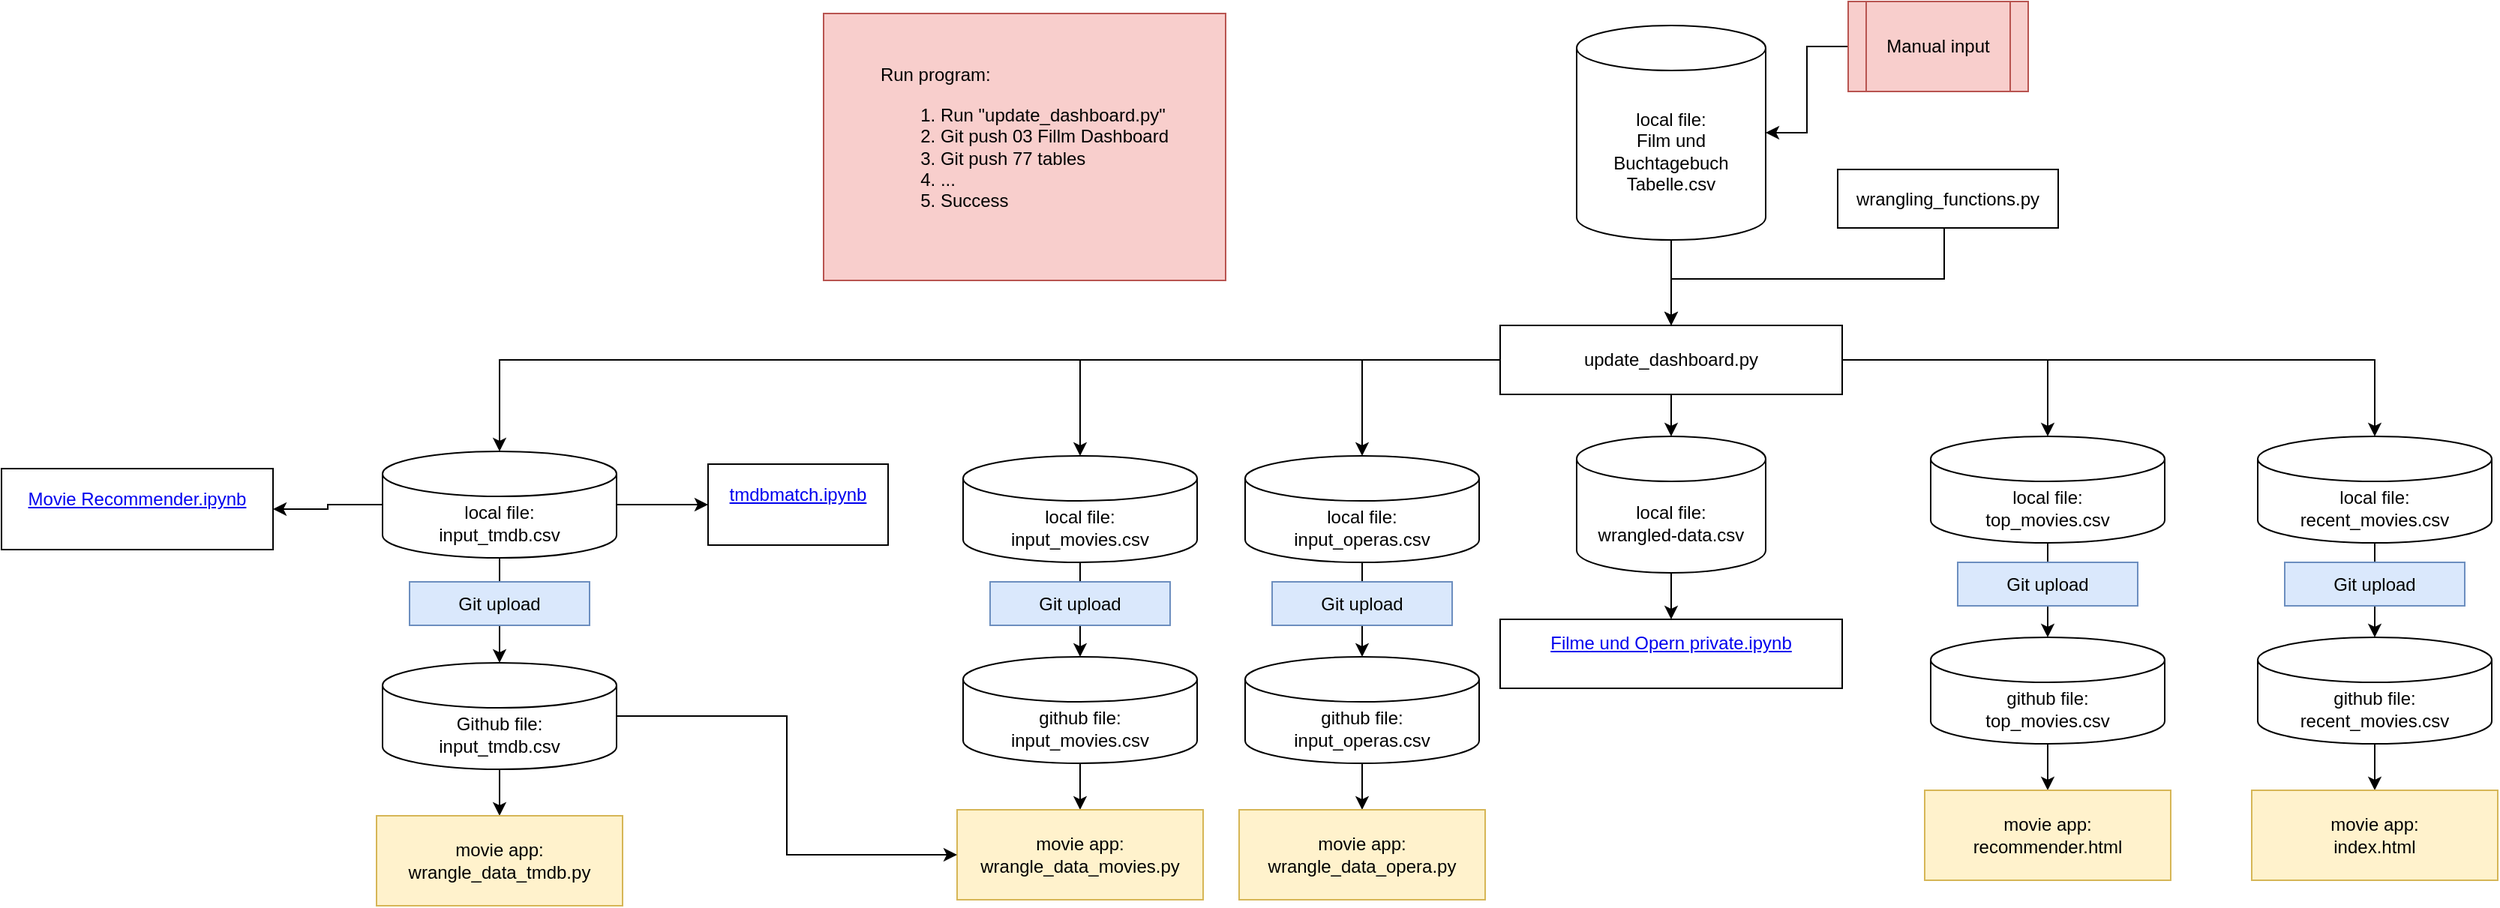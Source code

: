 <mxfile version="18.1.3" type="github">
  <diagram id="Zmv_30nIT3G1Nc5Q77fU" name="Page-1">
    <mxGraphModel dx="2222" dy="1116" grid="0" gridSize="10" guides="1" tooltips="1" connect="1" arrows="1" fold="1" page="0" pageScale="1" pageWidth="827" pageHeight="1169" math="0" shadow="0">
      <root>
        <mxCell id="0" />
        <mxCell id="1" parent="0" />
        <mxCell id="QEp2L6PEctv4l-9vnAkM-6" style="edgeStyle=orthogonalEdgeStyle;rounded=0;orthogonalLoop=1;jettySize=auto;html=1;exitX=0.5;exitY=1;exitDx=0;exitDy=0;exitPerimeter=0;entryX=0.5;entryY=0;entryDx=0;entryDy=0;" parent="1" source="Ts85mT_bDLmugQmWIPTJ-1" target="QEp2L6PEctv4l-9vnAkM-1" edge="1">
          <mxGeometry relative="1" as="geometry" />
        </mxCell>
        <mxCell id="Ts85mT_bDLmugQmWIPTJ-1" value="&lt;div&gt;local file: &lt;br&gt;&lt;/div&gt;&lt;div&gt;Film und Buchtagebuch Tabelle.csv&lt;/div&gt;" style="shape=cylinder3;whiteSpace=wrap;html=1;boundedLbl=1;backgroundOutline=1;size=15;rotation=0;" parent="1" vertex="1">
          <mxGeometry x="406" y="4" width="126" height="143" as="geometry" />
        </mxCell>
        <mxCell id="q-jhtlWtcuQimejiOmJV-1" style="edgeStyle=orthogonalEdgeStyle;rounded=0;orthogonalLoop=1;jettySize=auto;html=1;entryX=1;entryY=0.5;entryDx=0;entryDy=0;entryPerimeter=0;" edge="1" parent="1" source="Ts85mT_bDLmugQmWIPTJ-2" target="Ts85mT_bDLmugQmWIPTJ-1">
          <mxGeometry relative="1" as="geometry" />
        </mxCell>
        <mxCell id="Ts85mT_bDLmugQmWIPTJ-2" value="Manual input" style="shape=process;whiteSpace=wrap;html=1;backgroundOutline=1;fillColor=#f8cecc;strokeColor=#b85450;" parent="1" vertex="1">
          <mxGeometry x="587" y="-12" width="120" height="60" as="geometry" />
        </mxCell>
        <mxCell id="Ts85mT_bDLmugQmWIPTJ-4" value="&#xa;&lt;a class=&quot;item_link&quot; href=&quot;http://localhost:8888/notebooks/01%20Filmprojekt/Filme%20und%20Opern%20private.ipynb&quot; target=&quot;_blank&quot;&gt;&lt;span class=&quot;item_name&quot;&gt;Filme und Opern private.ipynb&lt;/span&gt;&lt;/a&gt;&#xa;&#xa;" style="rounded=0;whiteSpace=wrap;html=1;" parent="1" vertex="1">
          <mxGeometry x="355" y="400" width="228" height="46" as="geometry" />
        </mxCell>
        <mxCell id="Ts85mT_bDLmugQmWIPTJ-11" style="edgeStyle=orthogonalEdgeStyle;rounded=0;orthogonalLoop=1;jettySize=auto;html=1;exitX=0.5;exitY=1;exitDx=0;exitDy=0;exitPerimeter=0;entryX=0.5;entryY=0;entryDx=0;entryDy=0;entryPerimeter=0;" parent="1" source="Ts85mT_bDLmugQmWIPTJ-7" target="Ts85mT_bDLmugQmWIPTJ-10" edge="1">
          <mxGeometry relative="1" as="geometry" />
        </mxCell>
        <mxCell id="Ts85mT_bDLmugQmWIPTJ-7" value="&lt;div&gt;local file: &lt;br&gt;&lt;/div&gt;&lt;div&gt;input_movies.csv&lt;/div&gt;" style="shape=cylinder3;whiteSpace=wrap;html=1;boundedLbl=1;backgroundOutline=1;size=15;" parent="1" vertex="1">
          <mxGeometry x="-3" y="291" width="156" height="71" as="geometry" />
        </mxCell>
        <mxCell id="Ts85mT_bDLmugQmWIPTJ-12" style="edgeStyle=orthogonalEdgeStyle;rounded=0;orthogonalLoop=1;jettySize=auto;html=1;entryX=0.5;entryY=0;entryDx=0;entryDy=0;entryPerimeter=0;" parent="1" source="Ts85mT_bDLmugQmWIPTJ-8" target="Ts85mT_bDLmugQmWIPTJ-9" edge="1">
          <mxGeometry relative="1" as="geometry" />
        </mxCell>
        <mxCell id="Ts85mT_bDLmugQmWIPTJ-8" value="&lt;div&gt;local file: &lt;br&gt;&lt;/div&gt;&lt;div&gt;input_operas.csv&lt;/div&gt;" style="shape=cylinder3;whiteSpace=wrap;html=1;boundedLbl=1;backgroundOutline=1;size=15;" parent="1" vertex="1">
          <mxGeometry x="185" y="291" width="156" height="71" as="geometry" />
        </mxCell>
        <mxCell id="Ts85mT_bDLmugQmWIPTJ-22" style="edgeStyle=orthogonalEdgeStyle;rounded=0;orthogonalLoop=1;jettySize=auto;html=1;entryX=0.5;entryY=0;entryDx=0;entryDy=0;" parent="1" source="Ts85mT_bDLmugQmWIPTJ-9" target="Ts85mT_bDLmugQmWIPTJ-21" edge="1">
          <mxGeometry relative="1" as="geometry" />
        </mxCell>
        <mxCell id="Ts85mT_bDLmugQmWIPTJ-9" value="&lt;div&gt;github file: &lt;br&gt;&lt;/div&gt;&lt;div&gt;input_operas.csv&lt;/div&gt;" style="shape=cylinder3;whiteSpace=wrap;html=1;boundedLbl=1;backgroundOutline=1;size=15;" parent="1" vertex="1">
          <mxGeometry x="185" y="425" width="156" height="71" as="geometry" />
        </mxCell>
        <mxCell id="Ts85mT_bDLmugQmWIPTJ-18" style="edgeStyle=orthogonalEdgeStyle;rounded=0;orthogonalLoop=1;jettySize=auto;html=1;entryX=0.5;entryY=0;entryDx=0;entryDy=0;" parent="1" source="Ts85mT_bDLmugQmWIPTJ-10" target="Ts85mT_bDLmugQmWIPTJ-17" edge="1">
          <mxGeometry relative="1" as="geometry">
            <mxPoint x="75" y="550" as="targetPoint" />
          </mxGeometry>
        </mxCell>
        <mxCell id="Ts85mT_bDLmugQmWIPTJ-10" value="&lt;div&gt;github file: &lt;br&gt;&lt;/div&gt;&lt;div&gt;input_movies.csv&lt;/div&gt;" style="shape=cylinder3;whiteSpace=wrap;html=1;boundedLbl=1;backgroundOutline=1;size=15;" parent="1" vertex="1">
          <mxGeometry x="-3" y="425" width="156" height="71" as="geometry" />
        </mxCell>
        <mxCell id="Ts85mT_bDLmugQmWIPTJ-17" value="movie app:&lt;br&gt;&lt;div&gt;wrangle_data_movies.py&lt;/div&gt;" style="rounded=0;whiteSpace=wrap;html=1;fillColor=#fff2cc;strokeColor=#d6b656;" parent="1" vertex="1">
          <mxGeometry x="-7" y="527" width="164" height="60" as="geometry" />
        </mxCell>
        <mxCell id="Ts85mT_bDLmugQmWIPTJ-19" value="Git upload" style="rounded=0;whiteSpace=wrap;html=1;fillColor=#dae8fc;strokeColor=#6c8ebf;" parent="1" vertex="1">
          <mxGeometry x="15" y="375" width="120" height="29" as="geometry" />
        </mxCell>
        <mxCell id="Ts85mT_bDLmugQmWIPTJ-20" value="Git upload" style="rounded=0;whiteSpace=wrap;html=1;fillColor=#dae8fc;strokeColor=#6c8ebf;" parent="1" vertex="1">
          <mxGeometry x="203" y="375" width="120" height="29" as="geometry" />
        </mxCell>
        <mxCell id="Ts85mT_bDLmugQmWIPTJ-21" value="movie app:&lt;br&gt;&lt;div&gt;wrangle_data_opera.py&lt;/div&gt;" style="rounded=0;whiteSpace=wrap;html=1;fillColor=#fff2cc;strokeColor=#d6b656;" parent="1" vertex="1">
          <mxGeometry x="181" y="527" width="164" height="60" as="geometry" />
        </mxCell>
        <mxCell id="Ts85mT_bDLmugQmWIPTJ-23" value="&#xa;&lt;i class=&quot;item_icon running_notebook_icon icon-fixed-width&quot;&gt;&lt;/i&gt;&lt;a class=&quot;item_link&quot; href=&quot;http://localhost:8888/notebooks/01%20Filmprojekt/tmdbmatch.ipynb&quot; target=&quot;_blank&quot;&gt;&lt;span class=&quot;item_name&quot;&gt;tmdbmatch.ipynb&lt;/span&gt;&lt;/a&gt;&#xa;&#xa;" style="rounded=0;whiteSpace=wrap;html=1;" parent="1" vertex="1">
          <mxGeometry x="-173" y="296.5" width="120" height="54" as="geometry" />
        </mxCell>
        <mxCell id="Ts85mT_bDLmugQmWIPTJ-31" style="edgeStyle=orthogonalEdgeStyle;rounded=0;orthogonalLoop=1;jettySize=auto;html=1;entryX=0.5;entryY=0;entryDx=0;entryDy=0;entryPerimeter=0;" parent="1" source="Ts85mT_bDLmugQmWIPTJ-25" target="Ts85mT_bDLmugQmWIPTJ-30" edge="1">
          <mxGeometry relative="1" as="geometry" />
        </mxCell>
        <mxCell id="QEp2L6PEctv4l-9vnAkM-15" style="edgeStyle=orthogonalEdgeStyle;rounded=0;orthogonalLoop=1;jettySize=auto;html=1;entryX=0;entryY=0.5;entryDx=0;entryDy=0;" parent="1" source="Ts85mT_bDLmugQmWIPTJ-25" target="Ts85mT_bDLmugQmWIPTJ-23" edge="1">
          <mxGeometry relative="1" as="geometry" />
        </mxCell>
        <mxCell id="nMviqgkHkT_ptWmMSh8n-1" style="edgeStyle=orthogonalEdgeStyle;rounded=0;orthogonalLoop=1;jettySize=auto;html=1;entryX=1;entryY=0.5;entryDx=0;entryDy=0;" parent="1" source="Ts85mT_bDLmugQmWIPTJ-25" target="Ts85mT_bDLmugQmWIPTJ-50" edge="1">
          <mxGeometry relative="1" as="geometry" />
        </mxCell>
        <mxCell id="Ts85mT_bDLmugQmWIPTJ-25" value="&lt;div&gt;local file: &lt;br&gt;&lt;/div&gt;&lt;div&gt;input_tmdb.csv&lt;/div&gt;" style="shape=cylinder3;whiteSpace=wrap;html=1;boundedLbl=1;backgroundOutline=1;size=15;" parent="1" vertex="1">
          <mxGeometry x="-390" y="288" width="156" height="71" as="geometry" />
        </mxCell>
        <mxCell id="Ts85mT_bDLmugQmWIPTJ-34" style="edgeStyle=orthogonalEdgeStyle;rounded=0;orthogonalLoop=1;jettySize=auto;html=1;entryX=0.5;entryY=0;entryDx=0;entryDy=0;" parent="1" source="Ts85mT_bDLmugQmWIPTJ-30" target="Ts85mT_bDLmugQmWIPTJ-33" edge="1">
          <mxGeometry relative="1" as="geometry" />
        </mxCell>
        <mxCell id="Ts85mT_bDLmugQmWIPTJ-52" style="edgeStyle=orthogonalEdgeStyle;rounded=0;orthogonalLoop=1;jettySize=auto;html=1;entryX=0;entryY=0.5;entryDx=0;entryDy=0;" parent="1" source="Ts85mT_bDLmugQmWIPTJ-30" target="Ts85mT_bDLmugQmWIPTJ-17" edge="1">
          <mxGeometry relative="1" as="geometry" />
        </mxCell>
        <mxCell id="Ts85mT_bDLmugQmWIPTJ-30" value="&lt;div&gt;Github file: &lt;br&gt;&lt;/div&gt;&lt;div&gt;input_tmdb.csv&lt;/div&gt;" style="shape=cylinder3;whiteSpace=wrap;html=1;boundedLbl=1;backgroundOutline=1;size=15;" parent="1" vertex="1">
          <mxGeometry x="-390" y="429" width="156" height="71" as="geometry" />
        </mxCell>
        <mxCell id="Ts85mT_bDLmugQmWIPTJ-32" value="Git upload" style="rounded=0;whiteSpace=wrap;html=1;fillColor=#dae8fc;strokeColor=#6c8ebf;" parent="1" vertex="1">
          <mxGeometry x="-372" y="375" width="120" height="29" as="geometry" />
        </mxCell>
        <mxCell id="Ts85mT_bDLmugQmWIPTJ-33" value="movie app:&lt;br&gt;&lt;div&gt;wrangle_data_tmdb.py&lt;/div&gt;" style="rounded=0;whiteSpace=wrap;html=1;fillColor=#fff2cc;strokeColor=#d6b656;" parent="1" vertex="1">
          <mxGeometry x="-394" y="531" width="164" height="60" as="geometry" />
        </mxCell>
        <mxCell id="Ts85mT_bDLmugQmWIPTJ-38" style="edgeStyle=orthogonalEdgeStyle;rounded=0;orthogonalLoop=1;jettySize=auto;html=1;" parent="1" source="Ts85mT_bDLmugQmWIPTJ-35" target="Ts85mT_bDLmugQmWIPTJ-37" edge="1">
          <mxGeometry relative="1" as="geometry" />
        </mxCell>
        <mxCell id="Ts85mT_bDLmugQmWIPTJ-35" value="&lt;div&gt;local file: &lt;br&gt;&lt;/div&gt;&lt;div&gt;top_movies.csv&lt;/div&gt;" style="shape=cylinder3;whiteSpace=wrap;html=1;boundedLbl=1;backgroundOutline=1;size=15;" parent="1" vertex="1">
          <mxGeometry x="642" y="278" width="156" height="71" as="geometry" />
        </mxCell>
        <mxCell id="Ts85mT_bDLmugQmWIPTJ-41" style="edgeStyle=orthogonalEdgeStyle;rounded=0;orthogonalLoop=1;jettySize=auto;html=1;entryX=0.5;entryY=0;entryDx=0;entryDy=0;" parent="1" source="Ts85mT_bDLmugQmWIPTJ-37" target="Ts85mT_bDLmugQmWIPTJ-40" edge="1">
          <mxGeometry relative="1" as="geometry" />
        </mxCell>
        <mxCell id="Ts85mT_bDLmugQmWIPTJ-37" value="&lt;div&gt;github file:&lt;br&gt;&lt;/div&gt;&lt;div&gt;top_movies.csv&lt;/div&gt;" style="shape=cylinder3;whiteSpace=wrap;html=1;boundedLbl=1;backgroundOutline=1;size=15;" parent="1" vertex="1">
          <mxGeometry x="642" y="412" width="156" height="71" as="geometry" />
        </mxCell>
        <mxCell id="Ts85mT_bDLmugQmWIPTJ-39" value="Git upload" style="rounded=0;whiteSpace=wrap;html=1;fillColor=#dae8fc;strokeColor=#6c8ebf;" parent="1" vertex="1">
          <mxGeometry x="660" y="362" width="120" height="29" as="geometry" />
        </mxCell>
        <mxCell id="Ts85mT_bDLmugQmWIPTJ-40" value="movie app:&lt;br&gt;&lt;div&gt;recommender.html&lt;/div&gt;" style="rounded=0;whiteSpace=wrap;html=1;fillColor=#fff2cc;strokeColor=#d6b656;" parent="1" vertex="1">
          <mxGeometry x="638" y="514" width="164" height="60" as="geometry" />
        </mxCell>
        <mxCell id="Ts85mT_bDLmugQmWIPTJ-42" style="edgeStyle=orthogonalEdgeStyle;rounded=0;orthogonalLoop=1;jettySize=auto;html=1;" parent="1" source="Ts85mT_bDLmugQmWIPTJ-43" target="Ts85mT_bDLmugQmWIPTJ-45" edge="1">
          <mxGeometry relative="1" as="geometry" />
        </mxCell>
        <mxCell id="Ts85mT_bDLmugQmWIPTJ-43" value="&lt;div&gt;local file: &lt;br&gt;&lt;/div&gt;&lt;div&gt;recent_movies.csv&lt;/div&gt;" style="shape=cylinder3;whiteSpace=wrap;html=1;boundedLbl=1;backgroundOutline=1;size=15;" parent="1" vertex="1">
          <mxGeometry x="860" y="278" width="156" height="71" as="geometry" />
        </mxCell>
        <mxCell id="Ts85mT_bDLmugQmWIPTJ-44" style="edgeStyle=orthogonalEdgeStyle;rounded=0;orthogonalLoop=1;jettySize=auto;html=1;entryX=0.5;entryY=0;entryDx=0;entryDy=0;" parent="1" source="Ts85mT_bDLmugQmWIPTJ-45" target="Ts85mT_bDLmugQmWIPTJ-47" edge="1">
          <mxGeometry relative="1" as="geometry" />
        </mxCell>
        <mxCell id="Ts85mT_bDLmugQmWIPTJ-45" value="&lt;div&gt;github file:&lt;br&gt;&lt;/div&gt;&lt;div&gt;&lt;div&gt;recent_movies.csv&lt;/div&gt;&lt;/div&gt;" style="shape=cylinder3;whiteSpace=wrap;html=1;boundedLbl=1;backgroundOutline=1;size=15;" parent="1" vertex="1">
          <mxGeometry x="860" y="412" width="156" height="71" as="geometry" />
        </mxCell>
        <mxCell id="Ts85mT_bDLmugQmWIPTJ-46" value="Git upload" style="rounded=0;whiteSpace=wrap;html=1;fillColor=#dae8fc;strokeColor=#6c8ebf;" parent="1" vertex="1">
          <mxGeometry x="878" y="362" width="120" height="29" as="geometry" />
        </mxCell>
        <mxCell id="Ts85mT_bDLmugQmWIPTJ-47" value="movie app:&lt;br&gt;&lt;div&gt;index.html&lt;/div&gt;" style="rounded=0;whiteSpace=wrap;html=1;fillColor=#fff2cc;strokeColor=#d6b656;" parent="1" vertex="1">
          <mxGeometry x="856" y="514" width="164" height="60" as="geometry" />
        </mxCell>
        <mxCell id="Ts85mT_bDLmugQmWIPTJ-50" value="&#xa;&lt;a class=&quot;item_link&quot; href=&quot;http://localhost:8888/notebooks/01%20Filmprojekt/Movie%20Recommender.ipynb&quot; target=&quot;_blank&quot;&gt;&lt;span class=&quot;item_name&quot;&gt;Movie Recommender.ipynb&lt;/span&gt;&lt;/a&gt;&#xa;&#xa;" style="rounded=0;whiteSpace=wrap;html=1;" parent="1" vertex="1">
          <mxGeometry x="-644" y="299.5" width="181" height="54" as="geometry" />
        </mxCell>
        <mxCell id="Ts85mT_bDLmugQmWIPTJ-54" value="&lt;div align=&quot;left&quot;&gt;Run program: &lt;br&gt;&lt;/div&gt;&lt;div align=&quot;left&quot;&gt;&lt;ol&gt;&lt;li&gt;Run &quot;update_dashboard.py&quot;&lt;/li&gt;&lt;li&gt;Git push 03 Fillm Dashboard&lt;/li&gt;&lt;li&gt;Git push 77 tables&lt;/li&gt;&lt;li&gt;...&lt;/li&gt;&lt;li&gt;Success&lt;br&gt;&lt;/li&gt;&lt;/ol&gt;&lt;/div&gt;" style="rounded=0;whiteSpace=wrap;html=1;fillColor=#f8cecc;strokeColor=#b85450;" parent="1" vertex="1">
          <mxGeometry x="-96" y="-4" width="268" height="178" as="geometry" />
        </mxCell>
        <mxCell id="QEp2L6PEctv4l-9vnAkM-7" style="edgeStyle=orthogonalEdgeStyle;rounded=0;orthogonalLoop=1;jettySize=auto;html=1;entryX=0.5;entryY=0;entryDx=0;entryDy=0;entryPerimeter=0;" parent="1" source="QEp2L6PEctv4l-9vnAkM-1" target="QEp2L6PEctv4l-9vnAkM-2" edge="1">
          <mxGeometry relative="1" as="geometry" />
        </mxCell>
        <mxCell id="QEp2L6PEctv4l-9vnAkM-9" style="edgeStyle=orthogonalEdgeStyle;rounded=0;orthogonalLoop=1;jettySize=auto;html=1;entryX=0.5;entryY=0;entryDx=0;entryDy=0;entryPerimeter=0;" parent="1" source="QEp2L6PEctv4l-9vnAkM-1" target="Ts85mT_bDLmugQmWIPTJ-8" edge="1">
          <mxGeometry relative="1" as="geometry" />
        </mxCell>
        <mxCell id="QEp2L6PEctv4l-9vnAkM-10" style="edgeStyle=orthogonalEdgeStyle;rounded=0;orthogonalLoop=1;jettySize=auto;html=1;entryX=0.5;entryY=0;entryDx=0;entryDy=0;entryPerimeter=0;" parent="1" source="QEp2L6PEctv4l-9vnAkM-1" target="Ts85mT_bDLmugQmWIPTJ-7" edge="1">
          <mxGeometry relative="1" as="geometry" />
        </mxCell>
        <mxCell id="QEp2L6PEctv4l-9vnAkM-11" style="edgeStyle=orthogonalEdgeStyle;rounded=0;orthogonalLoop=1;jettySize=auto;html=1;entryX=0.5;entryY=0;entryDx=0;entryDy=0;entryPerimeter=0;" parent="1" source="QEp2L6PEctv4l-9vnAkM-1" target="Ts85mT_bDLmugQmWIPTJ-35" edge="1">
          <mxGeometry relative="1" as="geometry" />
        </mxCell>
        <mxCell id="QEp2L6PEctv4l-9vnAkM-12" style="edgeStyle=orthogonalEdgeStyle;rounded=0;orthogonalLoop=1;jettySize=auto;html=1;entryX=0.5;entryY=0;entryDx=0;entryDy=0;entryPerimeter=0;" parent="1" source="QEp2L6PEctv4l-9vnAkM-1" target="Ts85mT_bDLmugQmWIPTJ-43" edge="1">
          <mxGeometry relative="1" as="geometry" />
        </mxCell>
        <mxCell id="QEp2L6PEctv4l-9vnAkM-13" style="edgeStyle=orthogonalEdgeStyle;rounded=0;orthogonalLoop=1;jettySize=auto;html=1;" parent="1" source="QEp2L6PEctv4l-9vnAkM-1" target="Ts85mT_bDLmugQmWIPTJ-25" edge="1">
          <mxGeometry relative="1" as="geometry" />
        </mxCell>
        <mxCell id="QEp2L6PEctv4l-9vnAkM-1" value="update_dashboard.py" style="rounded=0;whiteSpace=wrap;html=1;" parent="1" vertex="1">
          <mxGeometry x="355" y="204" width="228" height="46" as="geometry" />
        </mxCell>
        <mxCell id="QEp2L6PEctv4l-9vnAkM-8" style="edgeStyle=orthogonalEdgeStyle;rounded=0;orthogonalLoop=1;jettySize=auto;html=1;entryX=0.5;entryY=0;entryDx=0;entryDy=0;" parent="1" source="QEp2L6PEctv4l-9vnAkM-2" target="Ts85mT_bDLmugQmWIPTJ-4" edge="1">
          <mxGeometry relative="1" as="geometry" />
        </mxCell>
        <mxCell id="QEp2L6PEctv4l-9vnAkM-2" value="&lt;div&gt;local file: &lt;br&gt;&lt;/div&gt;&lt;div&gt;wrangled-data.csv&lt;br&gt;&lt;/div&gt;" style="shape=cylinder3;whiteSpace=wrap;html=1;boundedLbl=1;backgroundOutline=1;size=15;rotation=0;" parent="1" vertex="1">
          <mxGeometry x="406" y="278" width="126" height="91" as="geometry" />
        </mxCell>
        <mxCell id="q-jhtlWtcuQimejiOmJV-3" style="edgeStyle=orthogonalEdgeStyle;rounded=0;orthogonalLoop=1;jettySize=auto;html=1;entryX=0.5;entryY=0;entryDx=0;entryDy=0;" edge="1" parent="1" source="q-jhtlWtcuQimejiOmJV-2" target="QEp2L6PEctv4l-9vnAkM-1">
          <mxGeometry relative="1" as="geometry">
            <Array as="points">
              <mxPoint x="651" y="173" />
              <mxPoint x="469" y="173" />
            </Array>
          </mxGeometry>
        </mxCell>
        <mxCell id="q-jhtlWtcuQimejiOmJV-2" value="wrangling_functions.py" style="rounded=0;whiteSpace=wrap;html=1;" vertex="1" parent="1">
          <mxGeometry x="580" y="100" width="147" height="39" as="geometry" />
        </mxCell>
      </root>
    </mxGraphModel>
  </diagram>
</mxfile>
